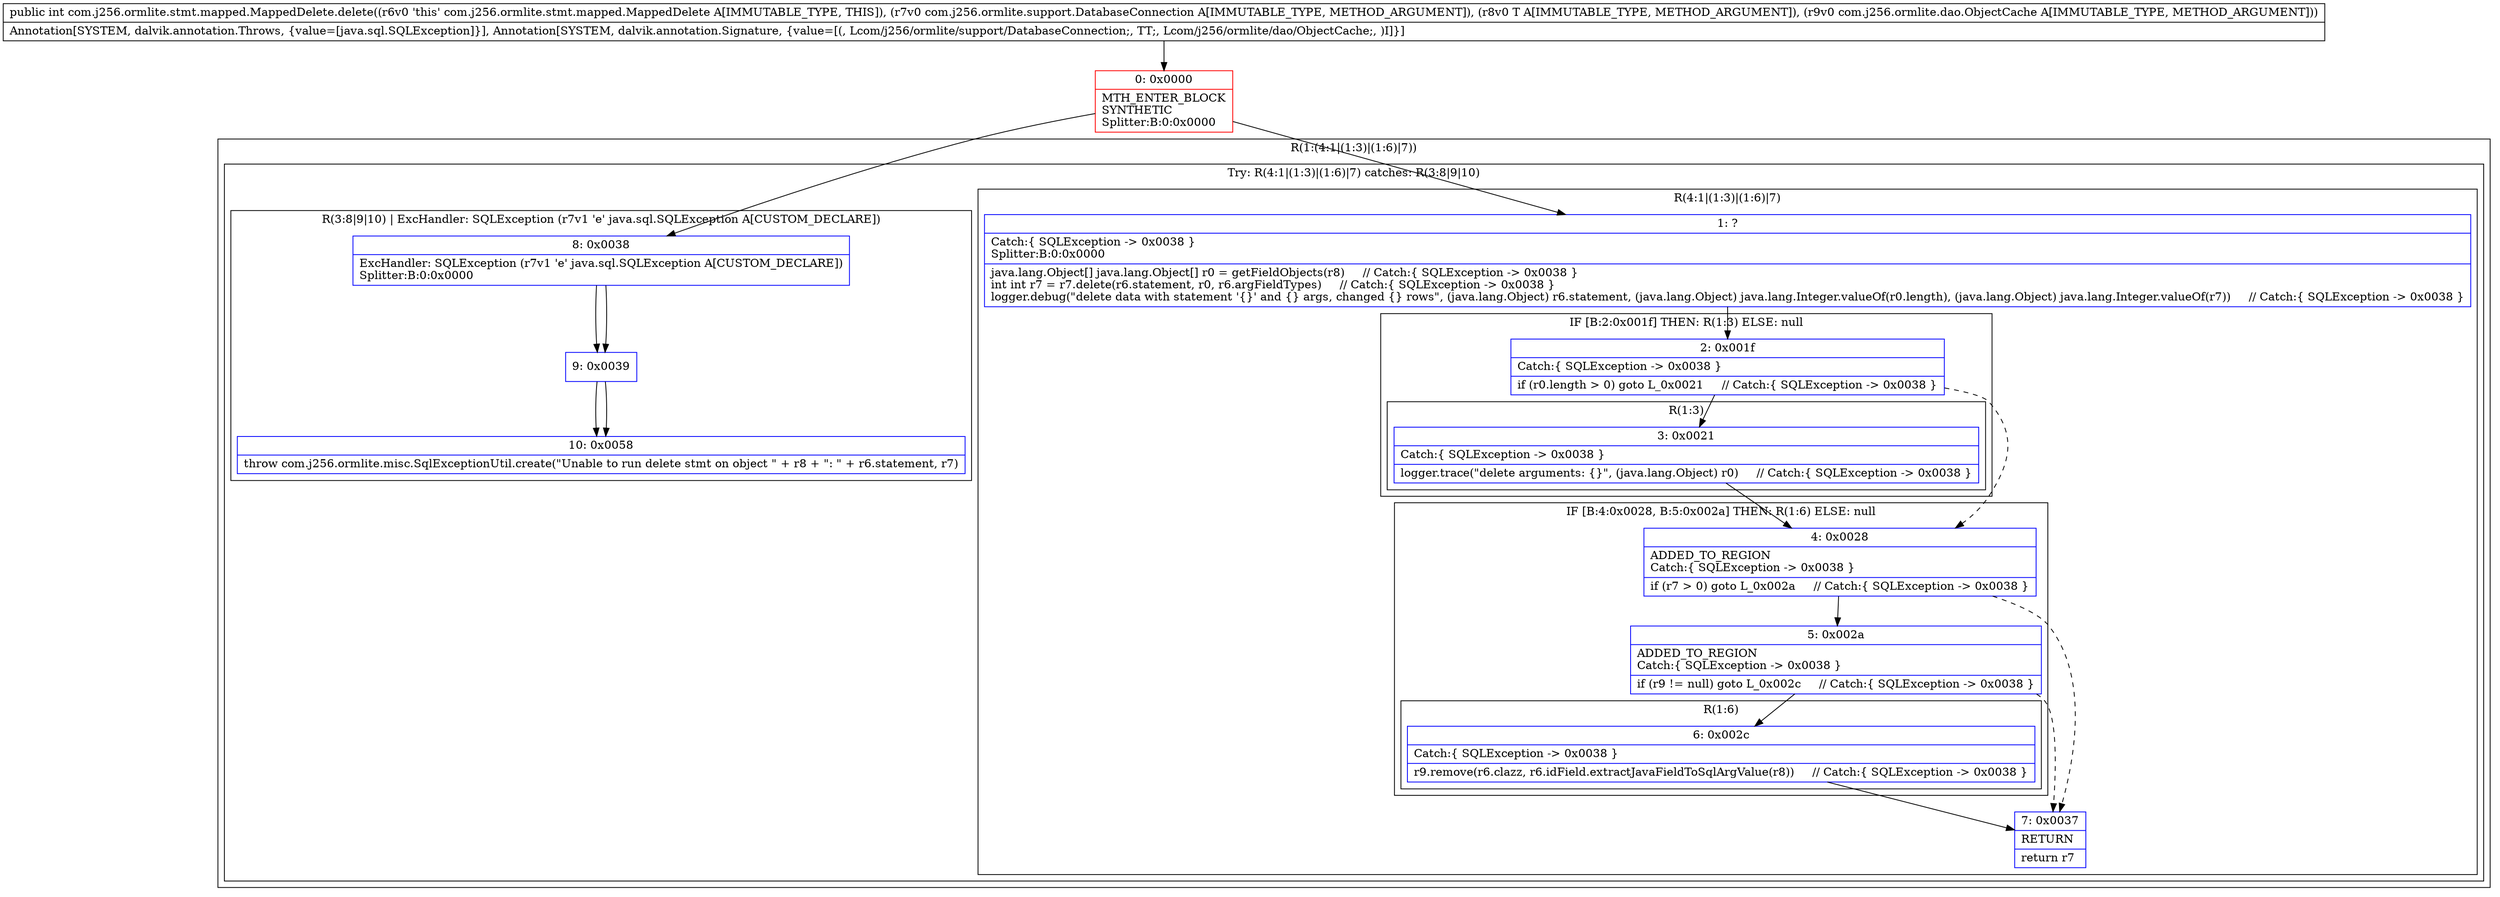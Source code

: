 digraph "CFG forcom.j256.ormlite.stmt.mapped.MappedDelete.delete(Lcom\/j256\/ormlite\/support\/DatabaseConnection;Ljava\/lang\/Object;Lcom\/j256\/ormlite\/dao\/ObjectCache;)I" {
subgraph cluster_Region_1162696458 {
label = "R(1:(4:1|(1:3)|(1:6)|7))";
node [shape=record,color=blue];
subgraph cluster_TryCatchRegion_645839250 {
label = "Try: R(4:1|(1:3)|(1:6)|7) catches: R(3:8|9|10)";
node [shape=record,color=blue];
subgraph cluster_Region_115624673 {
label = "R(4:1|(1:3)|(1:6)|7)";
node [shape=record,color=blue];
Node_1 [shape=record,label="{1\:\ ?|Catch:\{ SQLException \-\> 0x0038 \}\lSplitter:B:0:0x0000\l|java.lang.Object[] java.lang.Object[] r0 = getFieldObjects(r8)     \/\/ Catch:\{ SQLException \-\> 0x0038 \}\lint int r7 = r7.delete(r6.statement, r0, r6.argFieldTypes)     \/\/ Catch:\{ SQLException \-\> 0x0038 \}\llogger.debug(\"delete data with statement '\{\}' and \{\} args, changed \{\} rows\", (java.lang.Object) r6.statement, (java.lang.Object) java.lang.Integer.valueOf(r0.length), (java.lang.Object) java.lang.Integer.valueOf(r7))     \/\/ Catch:\{ SQLException \-\> 0x0038 \}\l}"];
subgraph cluster_IfRegion_667755294 {
label = "IF [B:2:0x001f] THEN: R(1:3) ELSE: null";
node [shape=record,color=blue];
Node_2 [shape=record,label="{2\:\ 0x001f|Catch:\{ SQLException \-\> 0x0038 \}\l|if (r0.length \> 0) goto L_0x0021     \/\/ Catch:\{ SQLException \-\> 0x0038 \}\l}"];
subgraph cluster_Region_1898281793 {
label = "R(1:3)";
node [shape=record,color=blue];
Node_3 [shape=record,label="{3\:\ 0x0021|Catch:\{ SQLException \-\> 0x0038 \}\l|logger.trace(\"delete arguments: \{\}\", (java.lang.Object) r0)     \/\/ Catch:\{ SQLException \-\> 0x0038 \}\l}"];
}
}
subgraph cluster_IfRegion_1024107151 {
label = "IF [B:4:0x0028, B:5:0x002a] THEN: R(1:6) ELSE: null";
node [shape=record,color=blue];
Node_4 [shape=record,label="{4\:\ 0x0028|ADDED_TO_REGION\lCatch:\{ SQLException \-\> 0x0038 \}\l|if (r7 \> 0) goto L_0x002a     \/\/ Catch:\{ SQLException \-\> 0x0038 \}\l}"];
Node_5 [shape=record,label="{5\:\ 0x002a|ADDED_TO_REGION\lCatch:\{ SQLException \-\> 0x0038 \}\l|if (r9 != null) goto L_0x002c     \/\/ Catch:\{ SQLException \-\> 0x0038 \}\l}"];
subgraph cluster_Region_145746588 {
label = "R(1:6)";
node [shape=record,color=blue];
Node_6 [shape=record,label="{6\:\ 0x002c|Catch:\{ SQLException \-\> 0x0038 \}\l|r9.remove(r6.clazz, r6.idField.extractJavaFieldToSqlArgValue(r8))     \/\/ Catch:\{ SQLException \-\> 0x0038 \}\l}"];
}
}
Node_7 [shape=record,label="{7\:\ 0x0037|RETURN\l|return r7\l}"];
}
subgraph cluster_Region_1639813926 {
label = "R(3:8|9|10) | ExcHandler: SQLException (r7v1 'e' java.sql.SQLException A[CUSTOM_DECLARE])\l";
node [shape=record,color=blue];
Node_8 [shape=record,label="{8\:\ 0x0038|ExcHandler: SQLException (r7v1 'e' java.sql.SQLException A[CUSTOM_DECLARE])\lSplitter:B:0:0x0000\l}"];
Node_9 [shape=record,label="{9\:\ 0x0039}"];
Node_10 [shape=record,label="{10\:\ 0x0058|throw com.j256.ormlite.misc.SqlExceptionUtil.create(\"Unable to run delete stmt on object \" + r8 + \": \" + r6.statement, r7)\l}"];
}
}
}
subgraph cluster_Region_1639813926 {
label = "R(3:8|9|10) | ExcHandler: SQLException (r7v1 'e' java.sql.SQLException A[CUSTOM_DECLARE])\l";
node [shape=record,color=blue];
Node_8 [shape=record,label="{8\:\ 0x0038|ExcHandler: SQLException (r7v1 'e' java.sql.SQLException A[CUSTOM_DECLARE])\lSplitter:B:0:0x0000\l}"];
Node_9 [shape=record,label="{9\:\ 0x0039}"];
Node_10 [shape=record,label="{10\:\ 0x0058|throw com.j256.ormlite.misc.SqlExceptionUtil.create(\"Unable to run delete stmt on object \" + r8 + \": \" + r6.statement, r7)\l}"];
}
Node_0 [shape=record,color=red,label="{0\:\ 0x0000|MTH_ENTER_BLOCK\lSYNTHETIC\lSplitter:B:0:0x0000\l}"];
MethodNode[shape=record,label="{public int com.j256.ormlite.stmt.mapped.MappedDelete.delete((r6v0 'this' com.j256.ormlite.stmt.mapped.MappedDelete A[IMMUTABLE_TYPE, THIS]), (r7v0 com.j256.ormlite.support.DatabaseConnection A[IMMUTABLE_TYPE, METHOD_ARGUMENT]), (r8v0 T A[IMMUTABLE_TYPE, METHOD_ARGUMENT]), (r9v0 com.j256.ormlite.dao.ObjectCache A[IMMUTABLE_TYPE, METHOD_ARGUMENT]))  | Annotation[SYSTEM, dalvik.annotation.Throws, \{value=[java.sql.SQLException]\}], Annotation[SYSTEM, dalvik.annotation.Signature, \{value=[(, Lcom\/j256\/ormlite\/support\/DatabaseConnection;, TT;, Lcom\/j256\/ormlite\/dao\/ObjectCache;, )I]\}]\l}"];
MethodNode -> Node_0;
Node_1 -> Node_2;
Node_2 -> Node_3;
Node_2 -> Node_4[style=dashed];
Node_3 -> Node_4;
Node_4 -> Node_5;
Node_4 -> Node_7[style=dashed];
Node_5 -> Node_6;
Node_5 -> Node_7[style=dashed];
Node_6 -> Node_7;
Node_8 -> Node_9;
Node_9 -> Node_10;
Node_8 -> Node_9;
Node_9 -> Node_10;
Node_0 -> Node_1;
Node_0 -> Node_8;
}

